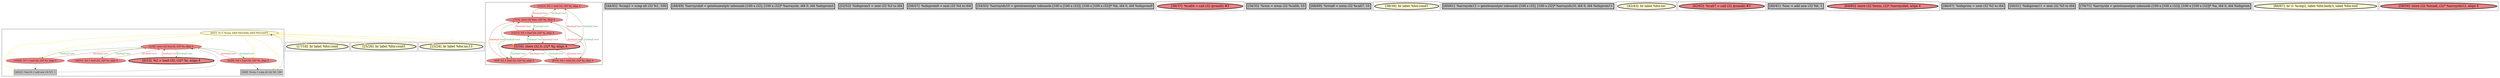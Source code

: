 
digraph G {



node1328->node1331 [style=solid,color=gold,label="C",penwidth=1.0,fontcolor=gold ]
node1316->node1317 [style=solid,color=firebrick3,label="A|indep|Const",penwidth=1.0,fontcolor=firebrick3 ]
node1317->node1316 [style=solid,color=forestgreen,label="T|indep|Const",penwidth=1.0,fontcolor=forestgreen ]
node1320->node1317 [style=solid,color=firebrick3,label="A|indep|Const",penwidth=1.0,fontcolor=firebrick3 ]
node1317->node1320 [style=solid,color=forestgreen,label="T|indep|Const",penwidth=1.0,fontcolor=forestgreen ]
node1328->node1322 [style=solid,color=gold,label="C",penwidth=1.0,fontcolor=gold ]
node1324->node1322 [style=solid,color=firebrick3,label="A|indep|Const",penwidth=1.0,fontcolor=firebrick3 ]
node1318->node1319 [style=solid,color=forestgreen,label="T|indep|Const",penwidth=1.0,fontcolor=forestgreen ]
node1326->node1322 [style=solid,color=firebrick3,label="A|indep|Const",penwidth=1.0,fontcolor=firebrick3 ]
node1315->node1317 [style=solid,color=firebrick3,label="A|indep|Const",penwidth=1.0,fontcolor=firebrick3 ]
node1325->node1322 [style=solid,color=firebrick3,label="A|indep|Const",penwidth=1.0,fontcolor=firebrick3 ]
node1328->node1336 [style=solid,color=gold,label="C",penwidth=1.0,fontcolor=gold ]
node1326->node1321 [style=solid,color=black,label="",penwidth=0.5,fontcolor=black ]
node1318->node1320 [style=solid,color=forestgreen,label="T|indep|Const",penwidth=1.0,fontcolor=forestgreen ]
node1328->node1326 [style=solid,color=gold,label="C",penwidth=1.0,fontcolor=gold ]
node1319->node1318 [style=solid,color=firebrick3,label="A|indep|Const",penwidth=1.0,fontcolor=firebrick3 ]
node1318->node1316 [style=solid,color=forestgreen,label="T|indep|Const",penwidth=1.0,fontcolor=forestgreen ]
node1322->node1323 [style=solid,color=forestgreen,label="T|indep|Const",penwidth=1.0,fontcolor=forestgreen ]
node1325->node1327 [style=solid,color=black,label="",penwidth=0.5,fontcolor=black ]
node1316->node1318 [style=solid,color=firebrick3,label="A|indep|Const",penwidth=1.0,fontcolor=firebrick3 ]
node1322->node1326 [style=solid,color=forestgreen,label="T|indep|Const",penwidth=1.0,fontcolor=forestgreen ]
node1328->node1318 [style=solid,color=gold,label="C",penwidth=1.0,fontcolor=gold ]
node1317->node1315 [style=solid,color=forestgreen,label="T|indep|Const",penwidth=1.0,fontcolor=forestgreen ]
node1322->node1324 [style=solid,color=forestgreen,label="T|indep|Const",penwidth=1.0,fontcolor=forestgreen ]
node1319->node1317 [style=solid,color=firebrick3,label="A|indep|Const",penwidth=1.0,fontcolor=firebrick3 ]
node1317->node1319 [style=solid,color=forestgreen,label="T|indep|Const",penwidth=1.0,fontcolor=forestgreen ]
node1328->node1328 [style=solid,color=gold,label="C",penwidth=1.0,fontcolor=gold ]
node1321->node1322 [style=solid,color=black,label="",penwidth=0.5,fontcolor=black ]
node1320->node1318 [style=solid,color=firebrick3,label="A|indep|Const",penwidth=1.0,fontcolor=firebrick3 ]
node1328->node1321 [style=solid,color=gold,label="C",penwidth=1.0,fontcolor=gold ]
node1318->node1315 [style=solid,color=forestgreen,label="T|indep|Const",penwidth=1.0,fontcolor=forestgreen ]
node1315->node1318 [style=solid,color=firebrick3,label="A|indep|Const",penwidth=1.0,fontcolor=firebrick3 ]
node1328->node1340 [style=solid,color=gold,label="C",penwidth=1.0,fontcolor=gold ]
node1322->node1325 [style=solid,color=forestgreen,label="T|indep|Const",penwidth=1.0,fontcolor=forestgreen ]
node1328->node1325 [style=solid,color=gold,label="C",penwidth=1.0,fontcolor=gold ]
node1327->node1328 [style=solid,color=black,label="",penwidth=0.5,fontcolor=black ]
node1328->node1327 [style=solid,color=gold,label="C",penwidth=1.0,fontcolor=gold ]
node1323->node1322 [style=solid,color=firebrick3,label="A|indep|Const",penwidth=1.0,fontcolor=firebrick3 ]


subgraph cluster22 {


node1349 [penwidth=3.0,fontsize=20,fillcolor=grey,label="[44/45]  %cmp2 = icmp slt i32 %1, 100",shape=rectangle,style=filled ]



}

subgraph cluster20 {


node1347 [penwidth=3.0,fontsize=20,fillcolor=grey,label="[48/49]  %arrayidx6 = getelementptr inbounds [100 x i32], [100 x i32]* %arrayidx, i64 0, i64 %idxprom5",shape=rectangle,style=filled ]



}

subgraph cluster18 {


node1345 [penwidth=3.0,fontsize=20,fillcolor=grey,label="[52/53]  %idxprom5 = sext i32 %3 to i64",shape=rectangle,style=filled ]



}

subgraph cluster16 {


node1343 [penwidth=3.0,fontsize=20,fillcolor=grey,label="[56/57]  %idxprom9 = sext i32 %4 to i64",shape=rectangle,style=filled ]



}

subgraph cluster17 {


node1344 [penwidth=3.0,fontsize=20,fillcolor=grey,label="[54/55]  %arrayidx10 = getelementptr inbounds [100 x [100 x i32]], [100 x [100 x i32]]* %b, i64 0, i64 %idxprom9",shape=rectangle,style=filled ]



}

subgraph cluster4 {


node1331 [penwidth=3.0,fontsize=20,fillcolor=lemonchiffon,label="[17/18]  br label %for.cond",shape=ellipse,style=filled ]



}

subgraph cluster3 {


node1330 [penwidth=3.0,fontsize=20,fillcolor=lightcoral,label="[36/37]  %call4 = call i32 @rand() #3",shape=ellipse,style=filled ]



}

subgraph cluster2 {


node1329 [penwidth=3.0,fontsize=20,fillcolor=grey,label="[34/35]  %rem = srem i32 %call4, 10",shape=rectangle,style=filled ]



}

subgraph cluster1 {


node1327 [fillcolor=grey,label="[3/28]  %cmp = icmp slt i32 %0, 100",shape=rectangle,style=filled ]
node1322 [fillcolor=lightcoral,label="[1/32]  store i32 %inc14, i32* %i, align 4",shape=ellipse,style=filled ]
node1321 [fillcolor=grey,label="[20/21]  %inc14 = add nsw i32 %7, 1",shape=rectangle,style=filled ]
node1328 [fillcolor=lemonchiffon,label="[4/27]  br i1 %cmp, label %for.body, label %for.end15",shape=ellipse,style=filled ]
node1323 [fillcolor=lightcoral,label="[30/31]  %4 = load i32, i32* %i, align 4",shape=ellipse,style=filled ]
node1324 [penwidth=3.0,fontsize=20,fillcolor=lightcoral,label="[0/33]  %2 = load i32, i32* %i, align 4",shape=ellipse,style=filled ]
node1326 [fillcolor=lightcoral,label="[19/22]  %7 = load i32, i32* %i, align 4",shape=ellipse,style=filled ]
node1325 [fillcolor=lightcoral,label="[2/29]  %0 = load i32, i32* %i, align 4",shape=ellipse,style=filled ]



}

subgraph cluster12 {


node1339 [penwidth=3.0,fontsize=20,fillcolor=grey,label="[68/69]  %rem8 = srem i32 %call7, 10",shape=rectangle,style=filled ]



}

subgraph cluster5 {


node1332 [penwidth=3.0,fontsize=20,fillcolor=lemonchiffon,label="[38/39]  br label %for.cond1",shape=ellipse,style=filled ]



}

subgraph cluster0 {


node1320 [fillcolor=lightcoral,label="[6/15]  %6 = load i32, i32* %j, align 4",shape=ellipse,style=filled ]
node1319 [fillcolor=lightcoral,label="[8/9]  %1 = load i32, i32* %j, align 4",shape=ellipse,style=filled ]
node1318 [penwidth=3.0,fontsize=20,fillcolor=lightcoral,label="[5/16]  store i32 0, i32* %j, align 4",shape=ellipse,style=filled ]
node1317 [fillcolor=lightcoral,label="[7/14]  store i32 %inc, i32* %j, align 4",shape=ellipse,style=filled ]
node1315 [fillcolor=lightcoral,label="[12/13]  %5 = load i32, i32* %j, align 4",shape=ellipse,style=filled ]
node1316 [fillcolor=lightcoral,label="[10/11]  %3 = load i32, i32* %j, align 4",shape=ellipse,style=filled ]



}

subgraph cluster6 {


node1333 [penwidth=3.0,fontsize=20,fillcolor=grey,label="[60/61]  %arrayidx12 = getelementptr inbounds [100 x i32], [100 x i32]* %arrayidx10, i64 0, i64 %idxprom11",shape=rectangle,style=filled ]



}

subgraph cluster14 {


node1341 [penwidth=3.0,fontsize=20,fillcolor=lemonchiffon,label="[42/43]  br label %for.inc",shape=ellipse,style=filled ]



}

subgraph cluster7 {


node1334 [penwidth=3.0,fontsize=20,fillcolor=lightcoral,label="[62/63]  %call7 = call i32 @rand() #3",shape=ellipse,style=filled ]



}

subgraph cluster23 {


node1350 [penwidth=3.0,fontsize=20,fillcolor=grey,label="[40/41]  %inc = add nsw i32 %6, 1",shape=rectangle,style=filled ]



}

subgraph cluster8 {


node1335 [penwidth=3.0,fontsize=20,fillcolor=lightcoral,label="[64/65]  store i32 %rem, i32* %arrayidx6, align 4",shape=ellipse,style=filled ]



}

subgraph cluster21 {


node1348 [penwidth=3.0,fontsize=20,fillcolor=grey,label="[46/47]  %idxprom = sext i32 %2 to i64",shape=rectangle,style=filled ]



}

subgraph cluster9 {


node1336 [penwidth=3.0,fontsize=20,fillcolor=lemonchiffon,label="[25/26]  br label %for.cond1",shape=ellipse,style=filled ]



}

subgraph cluster19 {


node1346 [penwidth=3.0,fontsize=20,fillcolor=grey,label="[50/51]  %idxprom11 = sext i32 %5 to i64",shape=rectangle,style=filled ]



}

subgraph cluster10 {


node1337 [penwidth=3.0,fontsize=20,fillcolor=grey,label="[70/71]  %arrayidx = getelementptr inbounds [100 x [100 x i32]], [100 x [100 x i32]]* %a, i64 0, i64 %idxprom",shape=rectangle,style=filled ]



}

subgraph cluster11 {


node1338 [penwidth=3.0,fontsize=20,fillcolor=lemonchiffon,label="[66/67]  br i1 %cmp2, label %for.body3, label %for.end",shape=ellipse,style=filled ]



}

subgraph cluster13 {


node1340 [penwidth=3.0,fontsize=20,fillcolor=lemonchiffon,label="[23/24]  br label %for.inc13",shape=ellipse,style=filled ]



}

subgraph cluster15 {


node1342 [penwidth=3.0,fontsize=20,fillcolor=lightcoral,label="[58/59]  store i32 %rem8, i32* %arrayidx12, align 4",shape=ellipse,style=filled ]



}

}
